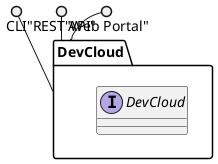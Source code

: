 @startuml

package "DevCloud" {
  interface "DevCloud" {
  }
}

CLI ()-- "DevCloud"
"REST API" ()-- "DevCloud"
"Web Portal" ()-- "DevCloud"


@enduml
